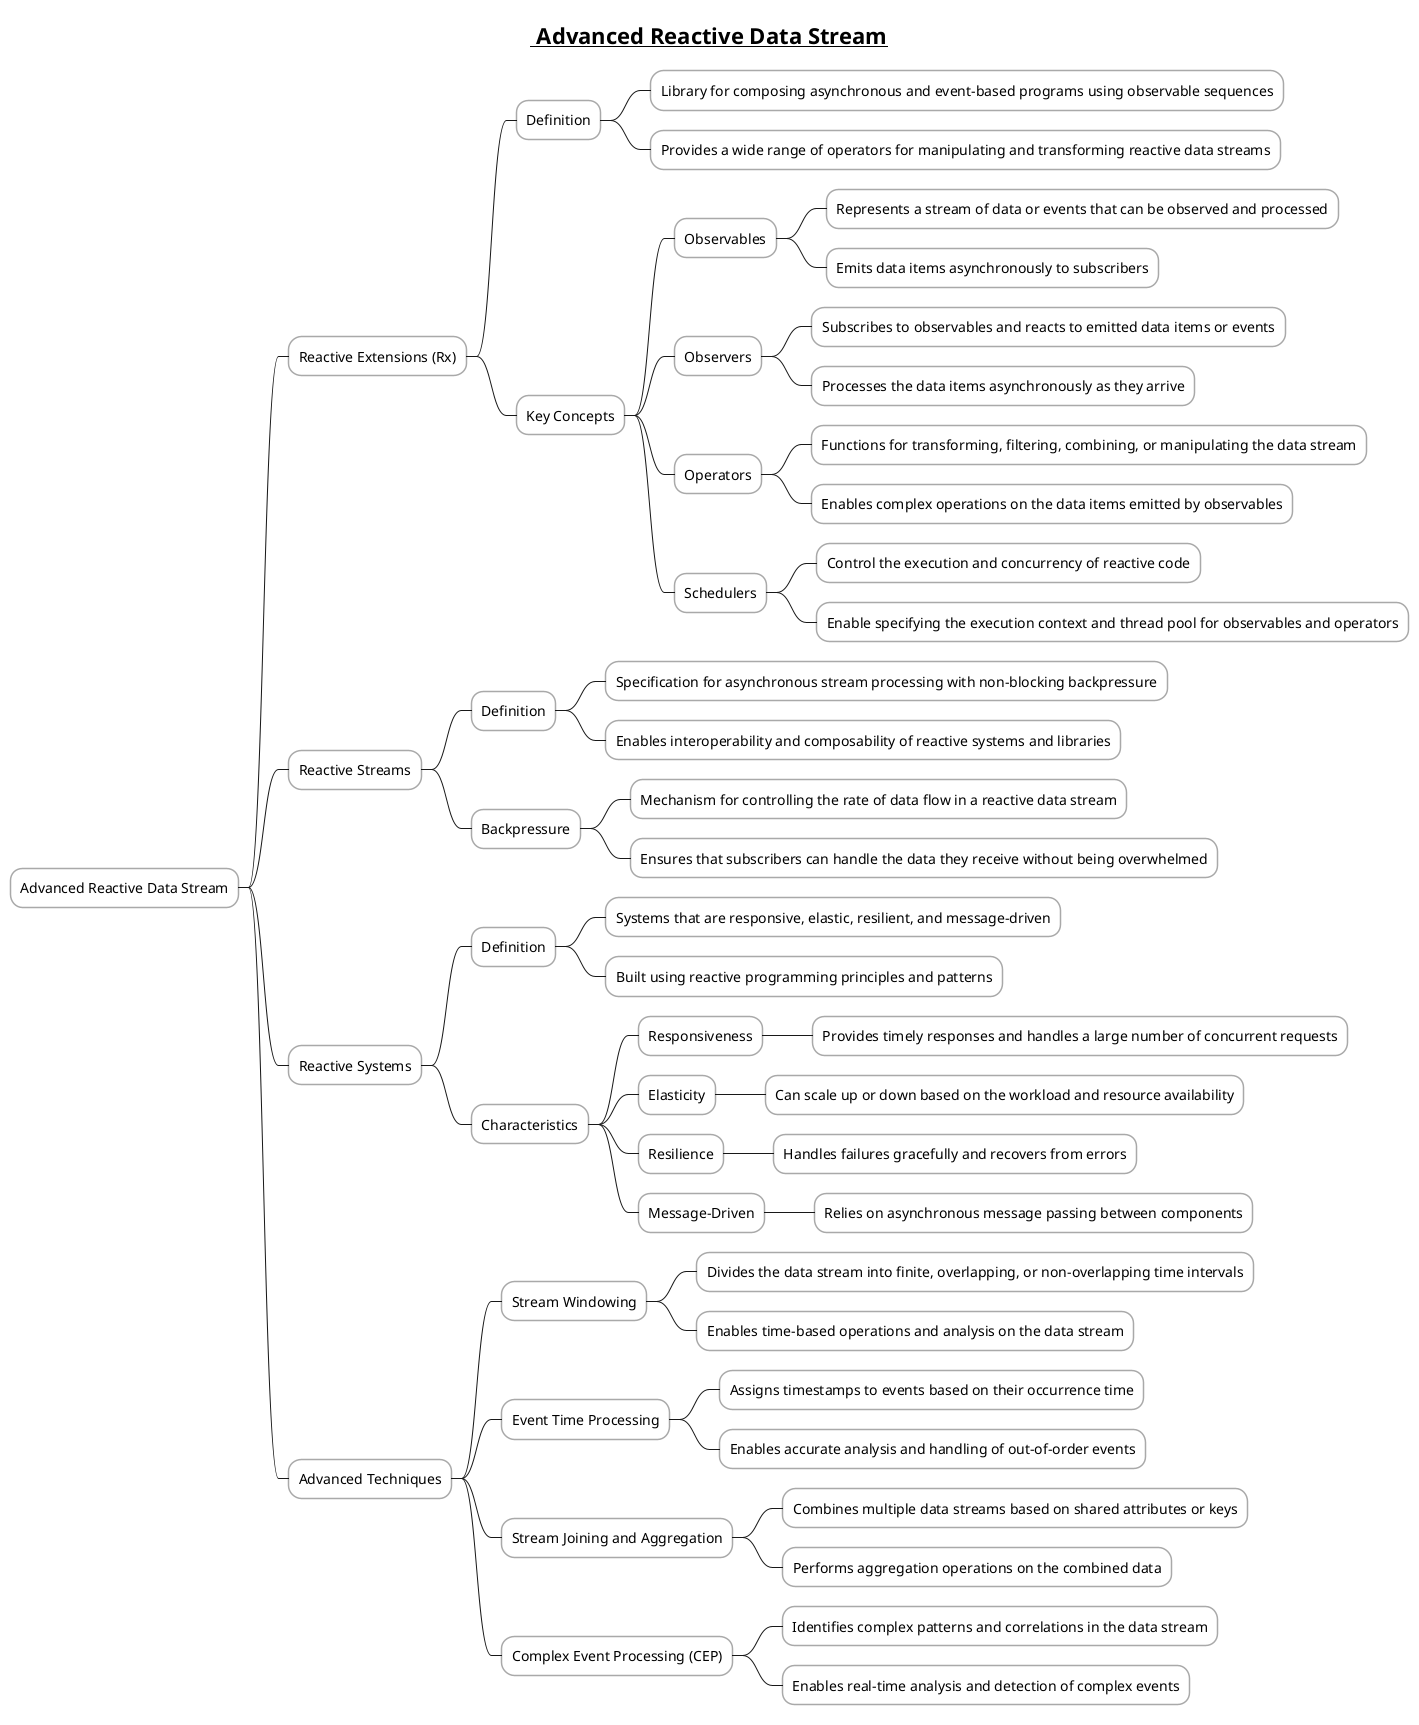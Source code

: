 @startmindmap

skinparam node {
    BorderColor DarkGray
    BackgroundColor White
}

skinparam connector {
    LineColor DarkGray
}

title =__ Advanced Reactive Data Stream__
* Advanced Reactive Data Stream

** Reactive Extensions (Rx)

*** Definition
**** Library for composing asynchronous and event-based programs using observable sequences
**** Provides a wide range of operators for manipulating and transforming reactive data streams

*** Key Concepts
**** Observables
***** Represents a stream of data or events that can be observed and processed
***** Emits data items asynchronously to subscribers

**** Observers
***** Subscribes to observables and reacts to emitted data items or events
***** Processes the data items asynchronously as they arrive

**** Operators
***** Functions for transforming, filtering, combining, or manipulating the data stream
***** Enables complex operations on the data items emitted by observables

**** Schedulers
***** Control the execution and concurrency of reactive code
***** Enable specifying the execution context and thread pool for observables and operators

** Reactive Streams

*** Definition
**** Specification for asynchronous stream processing with non-blocking backpressure
**** Enables interoperability and composability of reactive systems and libraries

*** Backpressure
**** Mechanism for controlling the rate of data flow in a reactive data stream
**** Ensures that subscribers can handle the data they receive without being overwhelmed

** Reactive Systems

*** Definition
**** Systems that are responsive, elastic, resilient, and message-driven
**** Built using reactive programming principles and patterns

*** Characteristics
**** Responsiveness
***** Provides timely responses and handles a large number of concurrent requests

**** Elasticity
***** Can scale up or down based on the workload and resource availability

**** Resilience
***** Handles failures gracefully and recovers from errors

**** Message-Driven
***** Relies on asynchronous message passing between components

** Advanced Techniques

*** Stream Windowing
**** Divides the data stream into finite, overlapping, or non-overlapping time intervals
**** Enables time-based operations and analysis on the data stream

*** Event Time Processing
**** Assigns timestamps to events based on their occurrence time
**** Enables accurate analysis and handling of out-of-order events

*** Stream Joining and Aggregation
**** Combines multiple data streams based on shared attributes or keys
**** Performs aggregation operations on the combined data

*** Complex Event Processing (CEP)
**** Identifies complex patterns and correlations in the data stream
**** Enables real-time analysis and detection of complex events

@endmindmap
